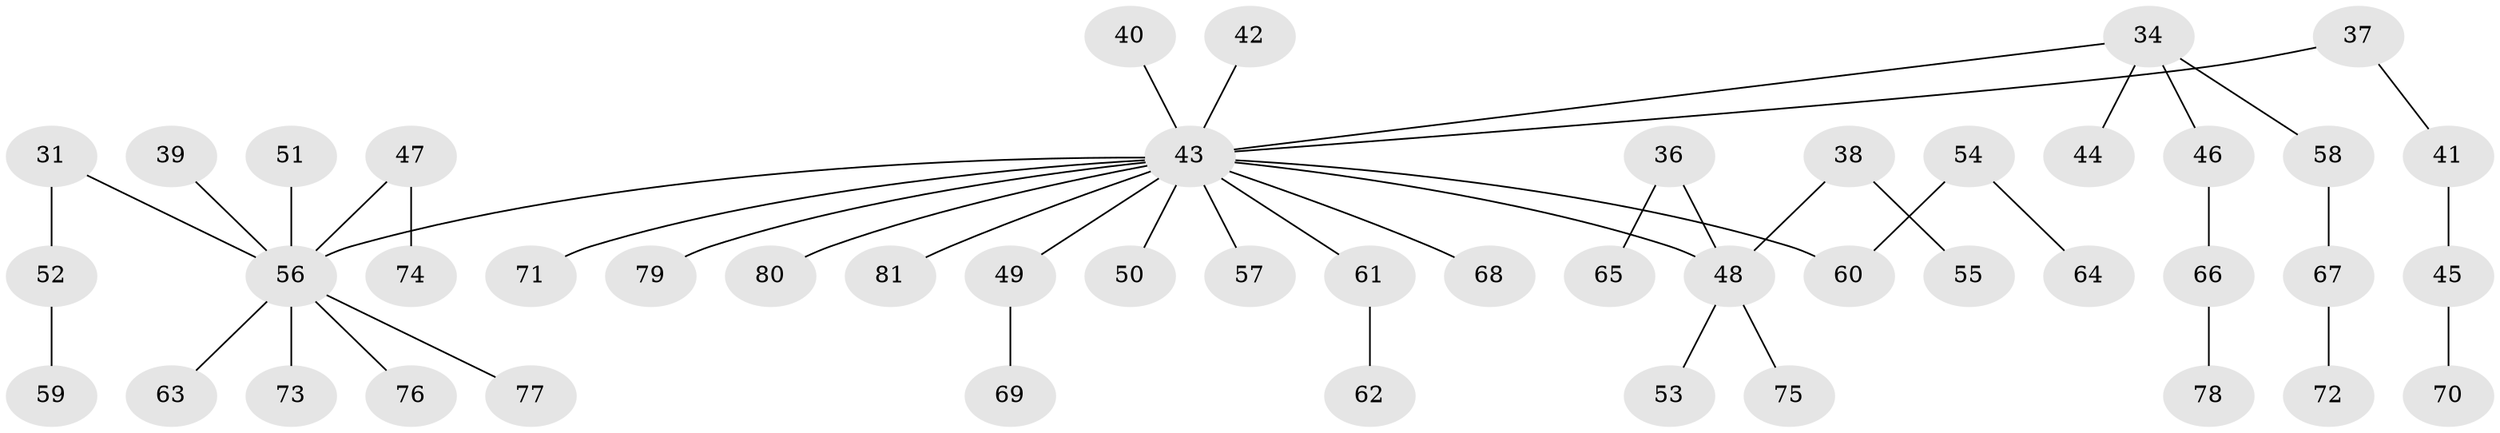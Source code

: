 // original degree distribution, {6: 0.037037037037037035, 3: 0.1111111111111111, 1: 0.4567901234567901, 7: 0.012345679012345678, 2: 0.3333333333333333, 5: 0.012345679012345678, 4: 0.037037037037037035}
// Generated by graph-tools (version 1.1) at 2025/55/03/04/25 21:55:37]
// undirected, 48 vertices, 47 edges
graph export_dot {
graph [start="1"]
  node [color=gray90,style=filled];
  31;
  34 [super="+16"];
  36;
  37;
  38;
  39;
  40;
  41;
  42;
  43 [super="+17+25+35"];
  44;
  45;
  46;
  47;
  48 [super="+24"];
  49;
  50;
  51;
  52;
  53;
  54;
  55;
  56 [super="+10+26+23+28"];
  57;
  58;
  59;
  60 [super="+30"];
  61;
  62;
  63;
  64;
  65;
  66;
  67;
  68;
  69;
  70;
  71;
  72;
  73;
  74;
  75;
  76;
  77;
  78;
  79;
  80;
  81;
  31 -- 52;
  31 -- 56;
  34 -- 58;
  34 -- 44;
  34 -- 46;
  34 -- 43;
  36 -- 65;
  36 -- 48;
  37 -- 41;
  37 -- 43;
  38 -- 55;
  38 -- 48;
  39 -- 56;
  40 -- 43;
  41 -- 45;
  42 -- 43;
  43 -- 68;
  43 -- 71;
  43 -- 79;
  43 -- 80;
  43 -- 49;
  43 -- 50;
  43 -- 81;
  43 -- 48;
  43 -- 56;
  43 -- 57;
  43 -- 60;
  43 -- 61;
  45 -- 70;
  46 -- 66;
  47 -- 74;
  47 -- 56;
  48 -- 75;
  48 -- 53;
  49 -- 69;
  51 -- 56;
  52 -- 59;
  54 -- 64;
  54 -- 60;
  56 -- 63;
  56 -- 73;
  56 -- 76;
  56 -- 77;
  58 -- 67;
  61 -- 62;
  66 -- 78;
  67 -- 72;
}
